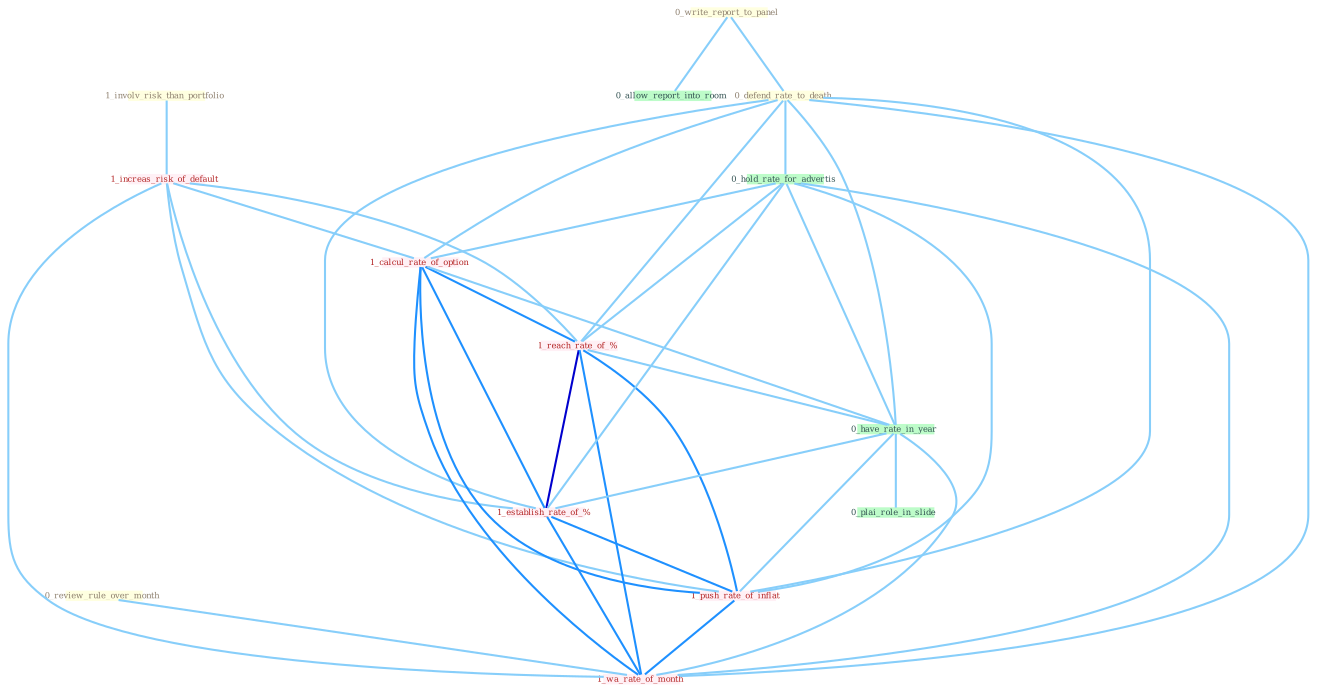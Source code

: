Graph G{ 
    node
    [shape=polygon,style=filled,width=.5,height=.06,color="#BDFCC9",fixedsize=true,fontsize=4,
    fontcolor="#2f4f4f"];
    {node
    [color="#ffffe0", fontcolor="#8b7d6b"] "1_involv_risk_than_portfolio " "0_write_report_to_panel " "0_defend_rate_to_death " "0_review_rule_over_month "}
{node [color="#fff0f5", fontcolor="#b22222"] "1_increas_risk_of_default " "1_calcul_rate_of_option " "1_reach_rate_of_% " "1_establish_rate_of_% " "1_push_rate_of_inflat " "1_wa_rate_of_month "}
edge [color="#B0E2FF"];

	"1_involv_risk_than_portfolio " -- "1_increas_risk_of_default " [w="1", color="#87cefa" ];
	"0_write_report_to_panel " -- "0_defend_rate_to_death " [w="1", color="#87cefa" ];
	"0_write_report_to_panel " -- "0_allow_report_into_room " [w="1", color="#87cefa" ];
	"0_defend_rate_to_death " -- "0_hold_rate_for_advertis " [w="1", color="#87cefa" ];
	"0_defend_rate_to_death " -- "1_calcul_rate_of_option " [w="1", color="#87cefa" ];
	"0_defend_rate_to_death " -- "1_reach_rate_of_% " [w="1", color="#87cefa" ];
	"0_defend_rate_to_death " -- "0_have_rate_in_year " [w="1", color="#87cefa" ];
	"0_defend_rate_to_death " -- "1_establish_rate_of_% " [w="1", color="#87cefa" ];
	"0_defend_rate_to_death " -- "1_push_rate_of_inflat " [w="1", color="#87cefa" ];
	"0_defend_rate_to_death " -- "1_wa_rate_of_month " [w="1", color="#87cefa" ];
	"0_review_rule_over_month " -- "1_wa_rate_of_month " [w="1", color="#87cefa" ];
	"1_increas_risk_of_default " -- "1_calcul_rate_of_option " [w="1", color="#87cefa" ];
	"1_increas_risk_of_default " -- "1_reach_rate_of_% " [w="1", color="#87cefa" ];
	"1_increas_risk_of_default " -- "1_establish_rate_of_% " [w="1", color="#87cefa" ];
	"1_increas_risk_of_default " -- "1_push_rate_of_inflat " [w="1", color="#87cefa" ];
	"1_increas_risk_of_default " -- "1_wa_rate_of_month " [w="1", color="#87cefa" ];
	"0_hold_rate_for_advertis " -- "1_calcul_rate_of_option " [w="1", color="#87cefa" ];
	"0_hold_rate_for_advertis " -- "1_reach_rate_of_% " [w="1", color="#87cefa" ];
	"0_hold_rate_for_advertis " -- "0_have_rate_in_year " [w="1", color="#87cefa" ];
	"0_hold_rate_for_advertis " -- "1_establish_rate_of_% " [w="1", color="#87cefa" ];
	"0_hold_rate_for_advertis " -- "1_push_rate_of_inflat " [w="1", color="#87cefa" ];
	"0_hold_rate_for_advertis " -- "1_wa_rate_of_month " [w="1", color="#87cefa" ];
	"1_calcul_rate_of_option " -- "1_reach_rate_of_% " [w="2", color="#1e90ff" , len=0.8];
	"1_calcul_rate_of_option " -- "0_have_rate_in_year " [w="1", color="#87cefa" ];
	"1_calcul_rate_of_option " -- "1_establish_rate_of_% " [w="2", color="#1e90ff" , len=0.8];
	"1_calcul_rate_of_option " -- "1_push_rate_of_inflat " [w="2", color="#1e90ff" , len=0.8];
	"1_calcul_rate_of_option " -- "1_wa_rate_of_month " [w="2", color="#1e90ff" , len=0.8];
	"1_reach_rate_of_% " -- "0_have_rate_in_year " [w="1", color="#87cefa" ];
	"1_reach_rate_of_% " -- "1_establish_rate_of_% " [w="3", color="#0000cd" , len=0.6];
	"1_reach_rate_of_% " -- "1_push_rate_of_inflat " [w="2", color="#1e90ff" , len=0.8];
	"1_reach_rate_of_% " -- "1_wa_rate_of_month " [w="2", color="#1e90ff" , len=0.8];
	"0_have_rate_in_year " -- "1_establish_rate_of_% " [w="1", color="#87cefa" ];
	"0_have_rate_in_year " -- "0_plai_role_in_slide " [w="1", color="#87cefa" ];
	"0_have_rate_in_year " -- "1_push_rate_of_inflat " [w="1", color="#87cefa" ];
	"0_have_rate_in_year " -- "1_wa_rate_of_month " [w="1", color="#87cefa" ];
	"1_establish_rate_of_% " -- "1_push_rate_of_inflat " [w="2", color="#1e90ff" , len=0.8];
	"1_establish_rate_of_% " -- "1_wa_rate_of_month " [w="2", color="#1e90ff" , len=0.8];
	"1_push_rate_of_inflat " -- "1_wa_rate_of_month " [w="2", color="#1e90ff" , len=0.8];
}